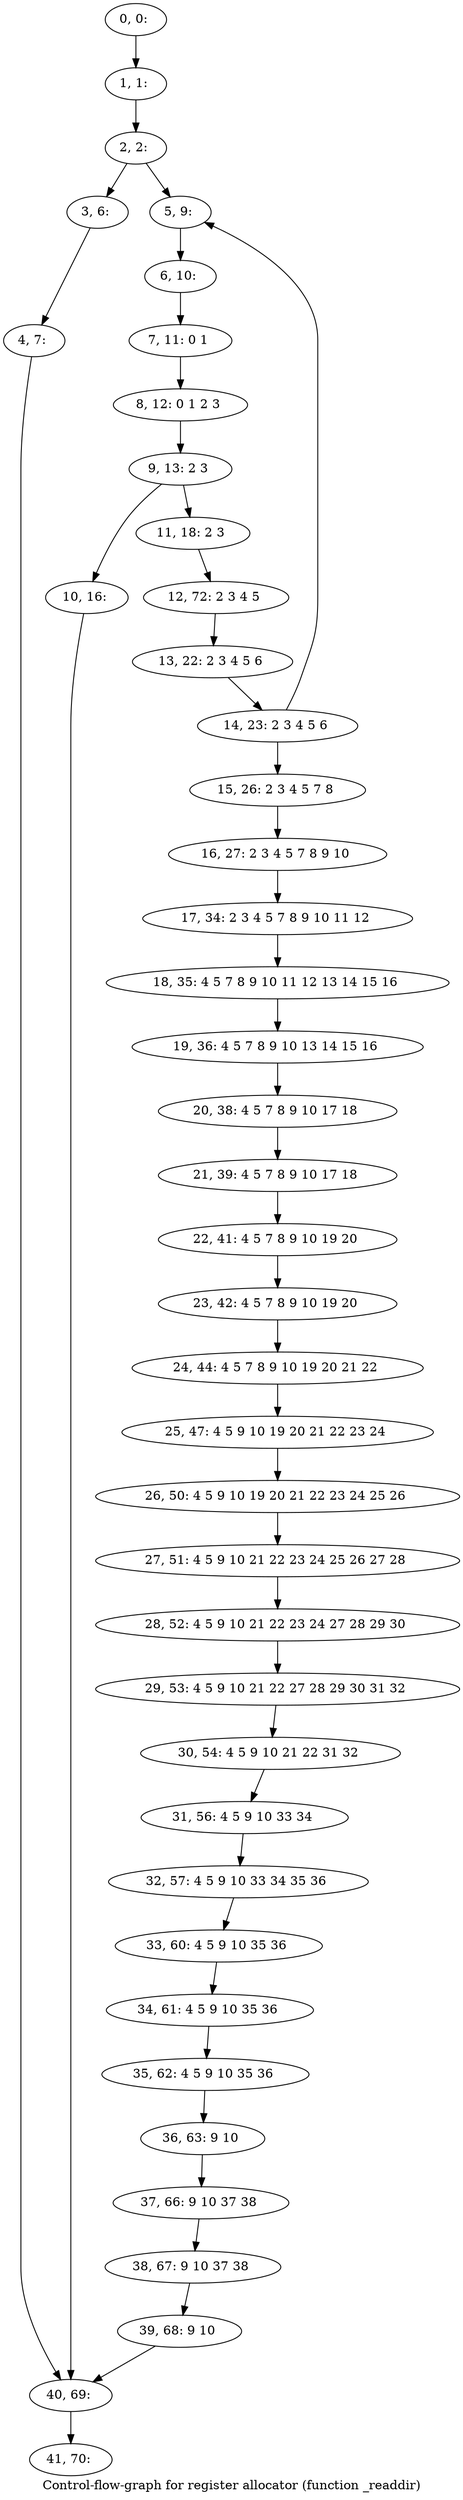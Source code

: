 digraph G {
graph [label="Control-flow-graph for register allocator (function _readdir)"]
0[label="0, 0: "];
1[label="1, 1: "];
2[label="2, 2: "];
3[label="3, 6: "];
4[label="4, 7: "];
5[label="5, 9: "];
6[label="6, 10: "];
7[label="7, 11: 0 1 "];
8[label="8, 12: 0 1 2 3 "];
9[label="9, 13: 2 3 "];
10[label="10, 16: "];
11[label="11, 18: 2 3 "];
12[label="12, 72: 2 3 4 5 "];
13[label="13, 22: 2 3 4 5 6 "];
14[label="14, 23: 2 3 4 5 6 "];
15[label="15, 26: 2 3 4 5 7 8 "];
16[label="16, 27: 2 3 4 5 7 8 9 10 "];
17[label="17, 34: 2 3 4 5 7 8 9 10 11 12 "];
18[label="18, 35: 4 5 7 8 9 10 11 12 13 14 15 16 "];
19[label="19, 36: 4 5 7 8 9 10 13 14 15 16 "];
20[label="20, 38: 4 5 7 8 9 10 17 18 "];
21[label="21, 39: 4 5 7 8 9 10 17 18 "];
22[label="22, 41: 4 5 7 8 9 10 19 20 "];
23[label="23, 42: 4 5 7 8 9 10 19 20 "];
24[label="24, 44: 4 5 7 8 9 10 19 20 21 22 "];
25[label="25, 47: 4 5 9 10 19 20 21 22 23 24 "];
26[label="26, 50: 4 5 9 10 19 20 21 22 23 24 25 26 "];
27[label="27, 51: 4 5 9 10 21 22 23 24 25 26 27 28 "];
28[label="28, 52: 4 5 9 10 21 22 23 24 27 28 29 30 "];
29[label="29, 53: 4 5 9 10 21 22 27 28 29 30 31 32 "];
30[label="30, 54: 4 5 9 10 21 22 31 32 "];
31[label="31, 56: 4 5 9 10 33 34 "];
32[label="32, 57: 4 5 9 10 33 34 35 36 "];
33[label="33, 60: 4 5 9 10 35 36 "];
34[label="34, 61: 4 5 9 10 35 36 "];
35[label="35, 62: 4 5 9 10 35 36 "];
36[label="36, 63: 9 10 "];
37[label="37, 66: 9 10 37 38 "];
38[label="38, 67: 9 10 37 38 "];
39[label="39, 68: 9 10 "];
40[label="40, 69: "];
41[label="41, 70: "];
0->1 ;
1->2 ;
2->3 ;
2->5 ;
3->4 ;
4->40 ;
5->6 ;
6->7 ;
7->8 ;
8->9 ;
9->10 ;
9->11 ;
10->40 ;
11->12 ;
12->13 ;
13->14 ;
14->15 ;
14->5 ;
15->16 ;
16->17 ;
17->18 ;
18->19 ;
19->20 ;
20->21 ;
21->22 ;
22->23 ;
23->24 ;
24->25 ;
25->26 ;
26->27 ;
27->28 ;
28->29 ;
29->30 ;
30->31 ;
31->32 ;
32->33 ;
33->34 ;
34->35 ;
35->36 ;
36->37 ;
37->38 ;
38->39 ;
39->40 ;
40->41 ;
}
